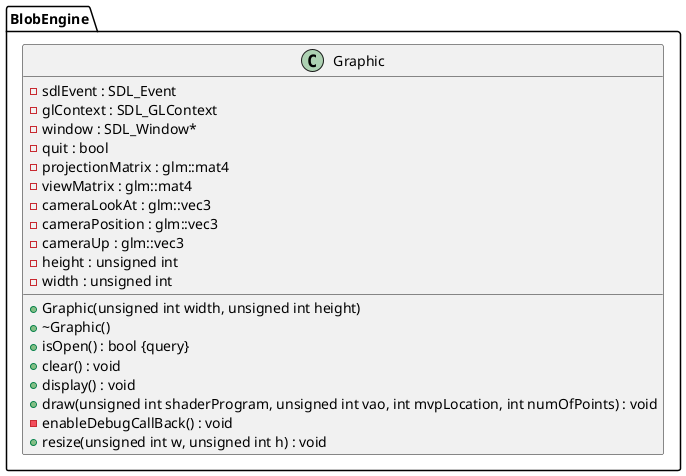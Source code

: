 @startuml





/' Objects '/

namespace BlobEngine {
	class Graphic {
		+Graphic(unsigned int width, unsigned int height)
		+~Graphic()
		-sdlEvent : SDL_Event
		-glContext : SDL_GLContext
		-window : SDL_Window*
		+isOpen() : bool {query}
		-quit : bool
		-projectionMatrix : glm::mat4
		-viewMatrix : glm::mat4
		-cameraLookAt : glm::vec3
		-cameraPosition : glm::vec3
		-cameraUp : glm::vec3
		-height : unsigned int
		-width : unsigned int
		+clear() : void
		+display() : void
		+draw(unsigned int shaderProgram, unsigned int vao, int mvpLocation, int numOfPoints) : void
		-enableDebugCallBack() : void
		+resize(unsigned int w, unsigned int h) : void
	}
}





/' Inheritance relationships '/




/' Aggregation relationships '/



@enduml

